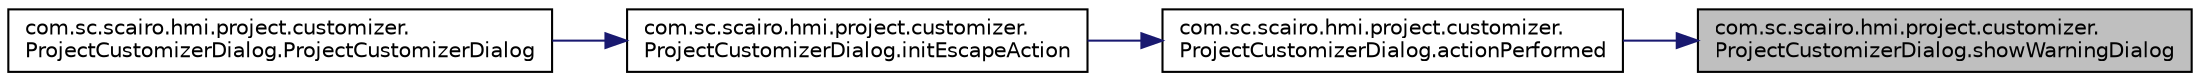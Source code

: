 digraph "com.sc.scairo.hmi.project.customizer.ProjectCustomizerDialog.showWarningDialog"
{
 // LATEX_PDF_SIZE
  edge [fontname="Helvetica",fontsize="10",labelfontname="Helvetica",labelfontsize="10"];
  node [fontname="Helvetica",fontsize="10",shape=record];
  rankdir="RL";
  Node1 [label="com.sc.scairo.hmi.project.customizer.\lProjectCustomizerDialog.showWarningDialog",height=0.2,width=0.4,color="black", fillcolor="grey75", style="filled", fontcolor="black",tooltip=" "];
  Node1 -> Node2 [dir="back",color="midnightblue",fontsize="10",style="solid",fontname="Helvetica"];
  Node2 [label="com.sc.scairo.hmi.project.customizer.\lProjectCustomizerDialog.actionPerformed",height=0.2,width=0.4,color="black", fillcolor="white", style="filled",URL="$classcom_1_1sc_1_1scairo_1_1hmi_1_1project_1_1customizer_1_1_project_customizer_dialog.html#a35341026d68943ec84aa198d0924e8b2",tooltip=" "];
  Node2 -> Node3 [dir="back",color="midnightblue",fontsize="10",style="solid",fontname="Helvetica"];
  Node3 [label="com.sc.scairo.hmi.project.customizer.\lProjectCustomizerDialog.initEscapeAction",height=0.2,width=0.4,color="black", fillcolor="white", style="filled",URL="$classcom_1_1sc_1_1scairo_1_1hmi_1_1project_1_1customizer_1_1_project_customizer_dialog.html#a2a5d14283b09b97c8c8c7f0520a038ad",tooltip=" "];
  Node3 -> Node4 [dir="back",color="midnightblue",fontsize="10",style="solid",fontname="Helvetica"];
  Node4 [label="com.sc.scairo.hmi.project.customizer.\lProjectCustomizerDialog.ProjectCustomizerDialog",height=0.2,width=0.4,color="black", fillcolor="white", style="filled",URL="$classcom_1_1sc_1_1scairo_1_1hmi_1_1project_1_1customizer_1_1_project_customizer_dialog.html#ad991068f7bc86d1f4b96563f95e4223d",tooltip=" "];
}
